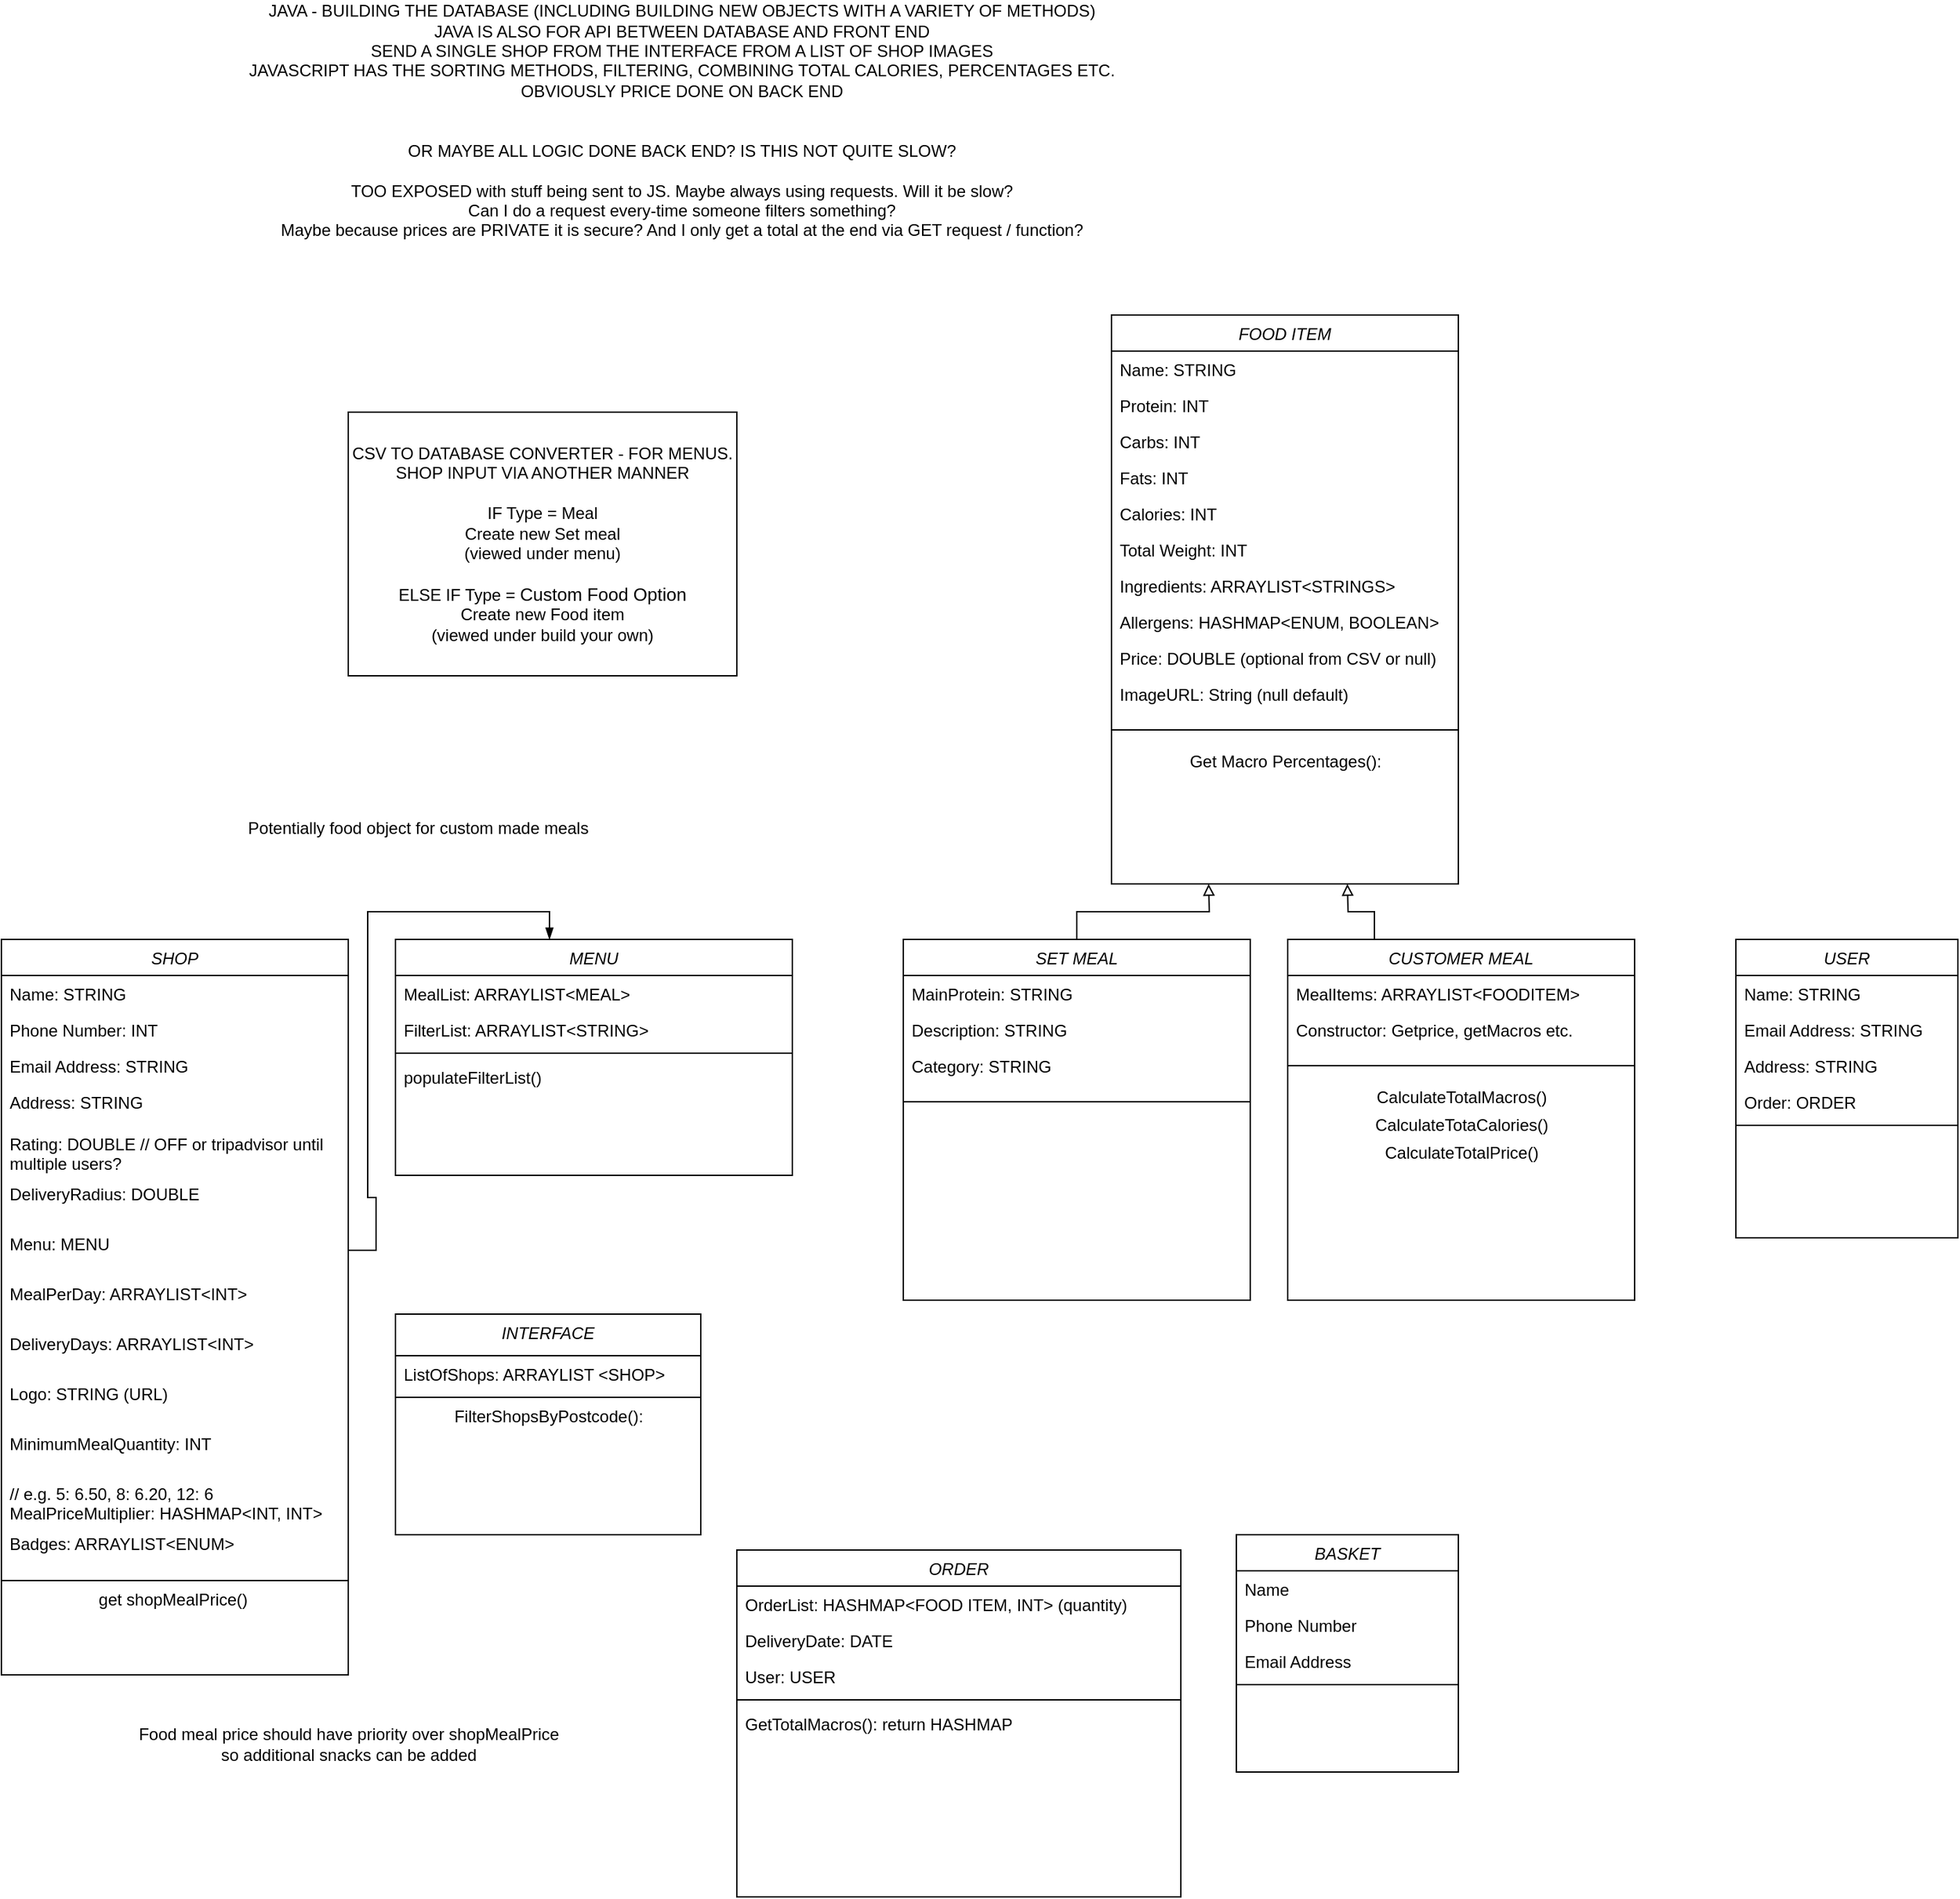 <mxfile version="14.6.13" type="device"><diagram id="C5RBs43oDa-KdzZeNtuy" name="Page-1"><mxGraphModel dx="946" dy="1762" grid="1" gridSize="10" guides="1" tooltips="1" connect="1" arrows="1" fold="1" page="1" pageScale="1" pageWidth="827" pageHeight="1169" math="0" shadow="0"><root><mxCell id="WIyWlLk6GJQsqaUBKTNV-0"/><mxCell id="WIyWlLk6GJQsqaUBKTNV-1" parent="WIyWlLk6GJQsqaUBKTNV-0"/><mxCell id="zkfFHV4jXpPFQw0GAbJ--0" value="SHOP" style="swimlane;fontStyle=2;align=center;verticalAlign=top;childLayout=stackLayout;horizontal=1;startSize=26;horizontalStack=0;resizeParent=1;resizeLast=0;collapsible=1;marginBottom=0;rounded=0;shadow=0;strokeWidth=1;" parent="WIyWlLk6GJQsqaUBKTNV-1" vertex="1"><mxGeometry x="20" y="120" width="250" height="530" as="geometry"><mxRectangle x="230" y="140" width="160" height="26" as="alternateBounds"/></mxGeometry></mxCell><mxCell id="zkfFHV4jXpPFQw0GAbJ--1" value="Name: STRING" style="text;align=left;verticalAlign=top;spacingLeft=4;spacingRight=4;overflow=hidden;rotatable=0;points=[[0,0.5],[1,0.5]];portConstraint=eastwest;" parent="zkfFHV4jXpPFQw0GAbJ--0" vertex="1"><mxGeometry y="26" width="250" height="26" as="geometry"/></mxCell><mxCell id="zkfFHV4jXpPFQw0GAbJ--2" value="Phone Number: INT" style="text;align=left;verticalAlign=top;spacingLeft=4;spacingRight=4;overflow=hidden;rotatable=0;points=[[0,0.5],[1,0.5]];portConstraint=eastwest;rounded=0;shadow=0;html=0;" parent="zkfFHV4jXpPFQw0GAbJ--0" vertex="1"><mxGeometry y="52" width="250" height="26" as="geometry"/></mxCell><mxCell id="zkfFHV4jXpPFQw0GAbJ--3" value="Email Address: STRING" style="text;align=left;verticalAlign=top;spacingLeft=4;spacingRight=4;overflow=hidden;rotatable=0;points=[[0,0.5],[1,0.5]];portConstraint=eastwest;rounded=0;shadow=0;html=0;" parent="zkfFHV4jXpPFQw0GAbJ--0" vertex="1"><mxGeometry y="78" width="250" height="26" as="geometry"/></mxCell><mxCell id="PbaU9yng1gaIBmZmr5lo-25" value="Address: STRING" style="text;align=left;verticalAlign=top;spacingLeft=4;spacingRight=4;overflow=hidden;rotatable=0;points=[[0,0.5],[1,0.5]];portConstraint=eastwest;rounded=0;shadow=0;html=0;" vertex="1" parent="zkfFHV4jXpPFQw0GAbJ--0"><mxGeometry y="104" width="250" height="30" as="geometry"/></mxCell><mxCell id="PbaU9yng1gaIBmZmr5lo-27" value="Rating: DOUBLE // OFF or tripadvisor until &#10;multiple users?" style="text;align=left;verticalAlign=top;spacingLeft=4;spacingRight=4;overflow=hidden;rotatable=0;points=[[0,0.5],[1,0.5]];portConstraint=eastwest;rounded=0;shadow=0;html=0;" vertex="1" parent="zkfFHV4jXpPFQw0GAbJ--0"><mxGeometry y="134" width="250" height="36" as="geometry"/></mxCell><mxCell id="PbaU9yng1gaIBmZmr5lo-30" value="DeliveryRadius: DOUBLE" style="text;align=left;verticalAlign=top;spacingLeft=4;spacingRight=4;overflow=hidden;rotatable=0;points=[[0,0.5],[1,0.5]];portConstraint=eastwest;rounded=0;shadow=0;html=0;" vertex="1" parent="zkfFHV4jXpPFQw0GAbJ--0"><mxGeometry y="170" width="250" height="36" as="geometry"/></mxCell><mxCell id="PbaU9yng1gaIBmZmr5lo-31" value="Menu: MENU" style="text;align=left;verticalAlign=top;spacingLeft=4;spacingRight=4;overflow=hidden;rotatable=0;points=[[0,0.5],[1,0.5]];portConstraint=eastwest;rounded=0;shadow=0;html=0;" vertex="1" parent="zkfFHV4jXpPFQw0GAbJ--0"><mxGeometry y="206" width="250" height="36" as="geometry"/></mxCell><mxCell id="PbaU9yng1gaIBmZmr5lo-33" value="MealPerDay: ARRAYLIST&lt;INT&gt;" style="text;align=left;verticalAlign=top;spacingLeft=4;spacingRight=4;overflow=hidden;rotatable=0;points=[[0,0.5],[1,0.5]];portConstraint=eastwest;rounded=0;shadow=0;html=0;" vertex="1" parent="zkfFHV4jXpPFQw0GAbJ--0"><mxGeometry y="242" width="250" height="36" as="geometry"/></mxCell><mxCell id="PbaU9yng1gaIBmZmr5lo-34" value="DeliveryDays: ARRAYLIST&lt;INT&gt;" style="text;align=left;verticalAlign=top;spacingLeft=4;spacingRight=4;overflow=hidden;rotatable=0;points=[[0,0.5],[1,0.5]];portConstraint=eastwest;rounded=0;shadow=0;html=0;" vertex="1" parent="zkfFHV4jXpPFQw0GAbJ--0"><mxGeometry y="278" width="250" height="36" as="geometry"/></mxCell><mxCell id="PbaU9yng1gaIBmZmr5lo-53" value="Logo: STRING (URL)" style="text;align=left;verticalAlign=top;spacingLeft=4;spacingRight=4;overflow=hidden;rotatable=0;points=[[0,0.5],[1,0.5]];portConstraint=eastwest;rounded=0;shadow=0;html=0;" vertex="1" parent="zkfFHV4jXpPFQw0GAbJ--0"><mxGeometry y="314" width="250" height="36" as="geometry"/></mxCell><mxCell id="PbaU9yng1gaIBmZmr5lo-70" value="MinimumMealQuantity: INT" style="text;align=left;verticalAlign=top;spacingLeft=4;spacingRight=4;overflow=hidden;rotatable=0;points=[[0,0.5],[1,0.5]];portConstraint=eastwest;rounded=0;shadow=0;html=0;" vertex="1" parent="zkfFHV4jXpPFQw0GAbJ--0"><mxGeometry y="350" width="250" height="36" as="geometry"/></mxCell><mxCell id="PbaU9yng1gaIBmZmr5lo-124" value="// e.g. 5: 6.50, 8: 6.20, 12: 6 &#10;MealPriceMultiplier: HASHMAP&lt;INT, INT&gt;" style="text;align=left;verticalAlign=top;spacingLeft=4;spacingRight=4;overflow=hidden;rotatable=0;points=[[0,0.5],[1,0.5]];portConstraint=eastwest;rounded=0;shadow=0;html=0;" vertex="1" parent="zkfFHV4jXpPFQw0GAbJ--0"><mxGeometry y="386" width="250" height="36" as="geometry"/></mxCell><mxCell id="PbaU9yng1gaIBmZmr5lo-126" value="Badges: ARRAYLIST&lt;ENUM&gt;" style="text;align=left;verticalAlign=top;spacingLeft=4;spacingRight=4;overflow=hidden;rotatable=0;points=[[0,0.5],[1,0.5]];portConstraint=eastwest;rounded=0;shadow=0;html=0;" vertex="1" parent="zkfFHV4jXpPFQw0GAbJ--0"><mxGeometry y="422" width="250" height="36" as="geometry"/></mxCell><mxCell id="zkfFHV4jXpPFQw0GAbJ--4" value="" style="line;html=1;strokeWidth=1;align=left;verticalAlign=middle;spacingTop=-1;spacingLeft=3;spacingRight=3;rotatable=0;labelPosition=right;points=[];portConstraint=eastwest;" parent="zkfFHV4jXpPFQw0GAbJ--0" vertex="1"><mxGeometry y="458" width="250" height="8" as="geometry"/></mxCell><mxCell id="PbaU9yng1gaIBmZmr5lo-136" value="get shopMealPrice()&amp;nbsp;" style="text;html=1;align=center;verticalAlign=middle;resizable=0;points=[];autosize=1;strokeColor=none;" vertex="1" parent="zkfFHV4jXpPFQw0GAbJ--0"><mxGeometry y="466" width="250" height="20" as="geometry"/></mxCell><mxCell id="PbaU9yng1gaIBmZmr5lo-121" style="edgeStyle=orthogonalEdgeStyle;rounded=0;orthogonalLoop=1;jettySize=auto;html=1;exitX=0.5;exitY=0;exitDx=0;exitDy=0;endArrow=block;endFill=0;" edge="1" parent="WIyWlLk6GJQsqaUBKTNV-1" source="PbaU9yng1gaIBmZmr5lo-0"><mxGeometry relative="1" as="geometry"><mxPoint x="890" y="80" as="targetPoint"/></mxGeometry></mxCell><mxCell id="PbaU9yng1gaIBmZmr5lo-0" value="SET MEAL" style="swimlane;fontStyle=2;align=center;verticalAlign=top;childLayout=stackLayout;horizontal=1;startSize=26;horizontalStack=0;resizeParent=1;resizeLast=0;collapsible=1;marginBottom=0;rounded=0;shadow=0;strokeWidth=1;" vertex="1" parent="WIyWlLk6GJQsqaUBKTNV-1"><mxGeometry x="670" y="120" width="250" height="260" as="geometry"><mxRectangle x="440" y="119" width="160" height="26" as="alternateBounds"/></mxGeometry></mxCell><mxCell id="PbaU9yng1gaIBmZmr5lo-1" value="MainProtein: STRING " style="text;align=left;verticalAlign=top;spacingLeft=4;spacingRight=4;overflow=hidden;rotatable=0;points=[[0,0.5],[1,0.5]];portConstraint=eastwest;" vertex="1" parent="PbaU9yng1gaIBmZmr5lo-0"><mxGeometry y="26" width="250" height="26" as="geometry"/></mxCell><mxCell id="PbaU9yng1gaIBmZmr5lo-2" value="Description: STRING" style="text;align=left;verticalAlign=top;spacingLeft=4;spacingRight=4;overflow=hidden;rotatable=0;points=[[0,0.5],[1,0.5]];portConstraint=eastwest;rounded=0;shadow=0;html=0;" vertex="1" parent="PbaU9yng1gaIBmZmr5lo-0"><mxGeometry y="52" width="250" height="26" as="geometry"/></mxCell><mxCell id="PbaU9yng1gaIBmZmr5lo-135" value="Category: STRING" style="text;align=left;verticalAlign=top;spacingLeft=4;spacingRight=4;overflow=hidden;rotatable=0;points=[[0,0.5],[1,0.5]];portConstraint=eastwest;rounded=0;shadow=0;html=0;" vertex="1" parent="PbaU9yng1gaIBmZmr5lo-0"><mxGeometry y="78" width="250" height="26" as="geometry"/></mxCell><mxCell id="PbaU9yng1gaIBmZmr5lo-4" value="" style="line;html=1;strokeWidth=1;align=left;verticalAlign=middle;spacingTop=-1;spacingLeft=3;spacingRight=3;rotatable=0;labelPosition=right;points=[];portConstraint=eastwest;" vertex="1" parent="PbaU9yng1gaIBmZmr5lo-0"><mxGeometry y="104" width="250" height="26" as="geometry"/></mxCell><mxCell id="PbaU9yng1gaIBmZmr5lo-6" value="BASKET" style="swimlane;fontStyle=2;align=center;verticalAlign=top;childLayout=stackLayout;horizontal=1;startSize=26;horizontalStack=0;resizeParent=1;resizeLast=0;collapsible=1;marginBottom=0;rounded=0;shadow=0;strokeWidth=1;" vertex="1" parent="WIyWlLk6GJQsqaUBKTNV-1"><mxGeometry x="910" y="549" width="160" height="171" as="geometry"><mxRectangle x="230" y="140" width="160" height="26" as="alternateBounds"/></mxGeometry></mxCell><mxCell id="PbaU9yng1gaIBmZmr5lo-7" value="Name" style="text;align=left;verticalAlign=top;spacingLeft=4;spacingRight=4;overflow=hidden;rotatable=0;points=[[0,0.5],[1,0.5]];portConstraint=eastwest;" vertex="1" parent="PbaU9yng1gaIBmZmr5lo-6"><mxGeometry y="26" width="160" height="26" as="geometry"/></mxCell><mxCell id="PbaU9yng1gaIBmZmr5lo-8" value="Phone Number" style="text;align=left;verticalAlign=top;spacingLeft=4;spacingRight=4;overflow=hidden;rotatable=0;points=[[0,0.5],[1,0.5]];portConstraint=eastwest;rounded=0;shadow=0;html=0;" vertex="1" parent="PbaU9yng1gaIBmZmr5lo-6"><mxGeometry y="52" width="160" height="26" as="geometry"/></mxCell><mxCell id="PbaU9yng1gaIBmZmr5lo-9" value="Email Address" style="text;align=left;verticalAlign=top;spacingLeft=4;spacingRight=4;overflow=hidden;rotatable=0;points=[[0,0.5],[1,0.5]];portConstraint=eastwest;rounded=0;shadow=0;html=0;" vertex="1" parent="PbaU9yng1gaIBmZmr5lo-6"><mxGeometry y="78" width="160" height="26" as="geometry"/></mxCell><mxCell id="PbaU9yng1gaIBmZmr5lo-10" value="" style="line;html=1;strokeWidth=1;align=left;verticalAlign=middle;spacingTop=-1;spacingLeft=3;spacingRight=3;rotatable=0;labelPosition=right;points=[];portConstraint=eastwest;" vertex="1" parent="PbaU9yng1gaIBmZmr5lo-6"><mxGeometry y="104" width="160" height="8" as="geometry"/></mxCell><mxCell id="PbaU9yng1gaIBmZmr5lo-12" value="ORDER" style="swimlane;fontStyle=2;align=center;verticalAlign=top;childLayout=stackLayout;horizontal=1;startSize=26;horizontalStack=0;resizeParent=1;resizeLast=0;collapsible=1;marginBottom=0;rounded=0;shadow=0;strokeWidth=1;" vertex="1" parent="WIyWlLk6GJQsqaUBKTNV-1"><mxGeometry x="550" y="560" width="320" height="250" as="geometry"><mxRectangle x="230" y="140" width="160" height="26" as="alternateBounds"/></mxGeometry></mxCell><mxCell id="PbaU9yng1gaIBmZmr5lo-13" value="OrderList: HASHMAP&lt;FOOD ITEM, INT&gt; (quantity)" style="text;align=left;verticalAlign=top;spacingLeft=4;spacingRight=4;overflow=hidden;rotatable=0;points=[[0,0.5],[1,0.5]];portConstraint=eastwest;" vertex="1" parent="PbaU9yng1gaIBmZmr5lo-12"><mxGeometry y="26" width="320" height="26" as="geometry"/></mxCell><mxCell id="PbaU9yng1gaIBmZmr5lo-14" value="DeliveryDate: DATE" style="text;align=left;verticalAlign=top;spacingLeft=4;spacingRight=4;overflow=hidden;rotatable=0;points=[[0,0.5],[1,0.5]];portConstraint=eastwest;rounded=0;shadow=0;html=0;" vertex="1" parent="PbaU9yng1gaIBmZmr5lo-12"><mxGeometry y="52" width="320" height="26" as="geometry"/></mxCell><mxCell id="PbaU9yng1gaIBmZmr5lo-15" value="User: USER" style="text;align=left;verticalAlign=top;spacingLeft=4;spacingRight=4;overflow=hidden;rotatable=0;points=[[0,0.5],[1,0.5]];portConstraint=eastwest;rounded=0;shadow=0;html=0;" vertex="1" parent="PbaU9yng1gaIBmZmr5lo-12"><mxGeometry y="78" width="320" height="26" as="geometry"/></mxCell><mxCell id="PbaU9yng1gaIBmZmr5lo-16" value="" style="line;html=1;strokeWidth=1;align=left;verticalAlign=middle;spacingTop=-1;spacingLeft=3;spacingRight=3;rotatable=0;labelPosition=right;points=[];portConstraint=eastwest;" vertex="1" parent="PbaU9yng1gaIBmZmr5lo-12"><mxGeometry y="104" width="320" height="8" as="geometry"/></mxCell><mxCell id="PbaU9yng1gaIBmZmr5lo-17" value="GetTotalMacros(): return HASHMAP" style="text;align=left;verticalAlign=top;spacingLeft=4;spacingRight=4;overflow=hidden;rotatable=0;points=[[0,0.5],[1,0.5]];portConstraint=eastwest;" vertex="1" parent="PbaU9yng1gaIBmZmr5lo-12"><mxGeometry y="112" width="320" height="26" as="geometry"/></mxCell><mxCell id="PbaU9yng1gaIBmZmr5lo-19" value="USER" style="swimlane;fontStyle=2;align=center;verticalAlign=top;childLayout=stackLayout;horizontal=1;startSize=26;horizontalStack=0;resizeParent=1;resizeLast=0;collapsible=1;marginBottom=0;rounded=0;shadow=0;strokeWidth=1;" vertex="1" parent="WIyWlLk6GJQsqaUBKTNV-1"><mxGeometry x="1270" y="120" width="160" height="215" as="geometry"><mxRectangle x="230" y="140" width="160" height="26" as="alternateBounds"/></mxGeometry></mxCell><mxCell id="PbaU9yng1gaIBmZmr5lo-20" value="Name: STRING" style="text;align=left;verticalAlign=top;spacingLeft=4;spacingRight=4;overflow=hidden;rotatable=0;points=[[0,0.5],[1,0.5]];portConstraint=eastwest;" vertex="1" parent="PbaU9yng1gaIBmZmr5lo-19"><mxGeometry y="26" width="160" height="26" as="geometry"/></mxCell><mxCell id="PbaU9yng1gaIBmZmr5lo-21" value="Email Address: STRING" style="text;align=left;verticalAlign=top;spacingLeft=4;spacingRight=4;overflow=hidden;rotatable=0;points=[[0,0.5],[1,0.5]];portConstraint=eastwest;rounded=0;shadow=0;html=0;" vertex="1" parent="PbaU9yng1gaIBmZmr5lo-19"><mxGeometry y="52" width="160" height="26" as="geometry"/></mxCell><mxCell id="PbaU9yng1gaIBmZmr5lo-22" value="Address: STRING" style="text;align=left;verticalAlign=top;spacingLeft=4;spacingRight=4;overflow=hidden;rotatable=0;points=[[0,0.5],[1,0.5]];portConstraint=eastwest;rounded=0;shadow=0;html=0;" vertex="1" parent="PbaU9yng1gaIBmZmr5lo-19"><mxGeometry y="78" width="160" height="26" as="geometry"/></mxCell><mxCell id="PbaU9yng1gaIBmZmr5lo-56" value="Order: ORDER" style="text;align=left;verticalAlign=top;spacingLeft=4;spacingRight=4;overflow=hidden;rotatable=0;points=[[0,0.5],[1,0.5]];portConstraint=eastwest;rounded=0;shadow=0;html=0;" vertex="1" parent="PbaU9yng1gaIBmZmr5lo-19"><mxGeometry y="104" width="160" height="26" as="geometry"/></mxCell><mxCell id="PbaU9yng1gaIBmZmr5lo-23" value="" style="line;html=1;strokeWidth=1;align=left;verticalAlign=middle;spacingTop=-1;spacingLeft=3;spacingRight=3;rotatable=0;labelPosition=right;points=[];portConstraint=eastwest;" vertex="1" parent="PbaU9yng1gaIBmZmr5lo-19"><mxGeometry y="130" width="160" height="8" as="geometry"/></mxCell><mxCell id="PbaU9yng1gaIBmZmr5lo-32" value="Potentially food object for custom made meals" style="text;html=1;align=center;verticalAlign=middle;resizable=0;points=[];autosize=1;strokeColor=none;" vertex="1" parent="WIyWlLk6GJQsqaUBKTNV-1"><mxGeometry x="190" y="30" width="260" height="20" as="geometry"/></mxCell><mxCell id="PbaU9yng1gaIBmZmr5lo-36" value="MENU" style="swimlane;fontStyle=2;align=center;verticalAlign=top;childLayout=stackLayout;horizontal=1;startSize=26;horizontalStack=0;resizeParent=1;resizeLast=0;collapsible=1;marginBottom=0;rounded=0;shadow=0;strokeWidth=1;" vertex="1" parent="WIyWlLk6GJQsqaUBKTNV-1"><mxGeometry x="304" y="120" width="286" height="170" as="geometry"><mxRectangle x="440" y="119" width="160" height="26" as="alternateBounds"/></mxGeometry></mxCell><mxCell id="PbaU9yng1gaIBmZmr5lo-37" value="MealList: ARRAYLIST&lt;MEAL&gt;" style="text;align=left;verticalAlign=top;spacingLeft=4;spacingRight=4;overflow=hidden;rotatable=0;points=[[0,0.5],[1,0.5]];portConstraint=eastwest;" vertex="1" parent="PbaU9yng1gaIBmZmr5lo-36"><mxGeometry y="26" width="286" height="26" as="geometry"/></mxCell><mxCell id="PbaU9yng1gaIBmZmr5lo-54" value="FilterList: ARRAYLIST&lt;STRING&gt;" style="text;align=left;verticalAlign=top;spacingLeft=4;spacingRight=4;overflow=hidden;rotatable=0;points=[[0,0.5],[1,0.5]];portConstraint=eastwest;" vertex="1" parent="PbaU9yng1gaIBmZmr5lo-36"><mxGeometry y="52" width="286" height="26" as="geometry"/></mxCell><mxCell id="PbaU9yng1gaIBmZmr5lo-40" value="" style="line;html=1;strokeWidth=1;align=left;verticalAlign=middle;spacingTop=-1;spacingLeft=3;spacingRight=3;rotatable=0;labelPosition=right;points=[];portConstraint=eastwest;" vertex="1" parent="PbaU9yng1gaIBmZmr5lo-36"><mxGeometry y="78" width="286" height="8" as="geometry"/></mxCell><mxCell id="PbaU9yng1gaIBmZmr5lo-41" value="populateFilterList()" style="text;align=left;verticalAlign=top;spacingLeft=4;spacingRight=4;overflow=hidden;rotatable=0;points=[[0,0.5],[1,0.5]];portConstraint=eastwest;" vertex="1" parent="PbaU9yng1gaIBmZmr5lo-36"><mxGeometry y="86" width="286" height="48" as="geometry"/></mxCell><mxCell id="PbaU9yng1gaIBmZmr5lo-44" value="INTERFACE" style="swimlane;fontStyle=2;align=center;verticalAlign=top;childLayout=stackLayout;horizontal=1;startSize=30;horizontalStack=0;resizeParent=1;resizeLast=0;collapsible=1;marginBottom=0;rounded=0;shadow=0;strokeWidth=1;" vertex="1" parent="WIyWlLk6GJQsqaUBKTNV-1"><mxGeometry x="304" y="390" width="220" height="159" as="geometry"><mxRectangle x="230" y="140" width="160" height="26" as="alternateBounds"/></mxGeometry></mxCell><mxCell id="PbaU9yng1gaIBmZmr5lo-45" value="ListOfShops: ARRAYLIST &lt;SHOP&gt;" style="text;align=left;verticalAlign=top;spacingLeft=4;spacingRight=4;overflow=hidden;rotatable=0;points=[[0,0.5],[1,0.5]];portConstraint=eastwest;" vertex="1" parent="PbaU9yng1gaIBmZmr5lo-44"><mxGeometry y="30" width="220" height="26" as="geometry"/></mxCell><mxCell id="PbaU9yng1gaIBmZmr5lo-51" value="" style="line;html=1;strokeWidth=1;align=left;verticalAlign=middle;spacingTop=-1;spacingLeft=3;spacingRight=3;rotatable=0;labelPosition=right;points=[];portConstraint=eastwest;" vertex="1" parent="PbaU9yng1gaIBmZmr5lo-44"><mxGeometry y="56" width="220" height="8" as="geometry"/></mxCell><mxCell id="PbaU9yng1gaIBmZmr5lo-52" value="FilterShopsByPostcode():" style="text;html=1;align=center;verticalAlign=middle;resizable=0;points=[];autosize=1;strokeColor=none;" vertex="1" parent="PbaU9yng1gaIBmZmr5lo-44"><mxGeometry y="64" width="220" height="20" as="geometry"/></mxCell><mxCell id="PbaU9yng1gaIBmZmr5lo-123" style="edgeStyle=orthogonalEdgeStyle;rounded=0;orthogonalLoop=1;jettySize=auto;html=1;exitX=0.25;exitY=0;exitDx=0;exitDy=0;endArrow=block;endFill=0;" edge="1" parent="WIyWlLk6GJQsqaUBKTNV-1" source="PbaU9yng1gaIBmZmr5lo-72"><mxGeometry relative="1" as="geometry"><mxPoint x="990" y="80" as="targetPoint"/></mxGeometry></mxCell><mxCell id="PbaU9yng1gaIBmZmr5lo-72" value="CUSTOMER MEAL" style="swimlane;fontStyle=2;align=center;verticalAlign=top;childLayout=stackLayout;horizontal=1;startSize=26;horizontalStack=0;resizeParent=1;resizeLast=0;collapsible=1;marginBottom=0;rounded=0;shadow=0;strokeWidth=1;" vertex="1" parent="WIyWlLk6GJQsqaUBKTNV-1"><mxGeometry x="947" y="120" width="250" height="260" as="geometry"><mxRectangle x="440" y="119" width="160" height="26" as="alternateBounds"/></mxGeometry></mxCell><mxCell id="PbaU9yng1gaIBmZmr5lo-83" value="MealItems: ARRAYLIST&lt;FOODITEM&gt;" style="text;align=left;verticalAlign=top;spacingLeft=4;spacingRight=4;overflow=hidden;rotatable=0;points=[[0,0.5],[1,0.5]];portConstraint=eastwest;rounded=0;shadow=0;html=0;" vertex="1" parent="PbaU9yng1gaIBmZmr5lo-72"><mxGeometry y="26" width="250" height="26" as="geometry"/></mxCell><mxCell id="PbaU9yng1gaIBmZmr5lo-119" value="Constructor: Getprice, getMacros etc." style="text;align=left;verticalAlign=top;spacingLeft=4;spacingRight=4;overflow=hidden;rotatable=0;points=[[0,0.5],[1,0.5]];portConstraint=eastwest;rounded=0;shadow=0;html=0;" vertex="1" parent="PbaU9yng1gaIBmZmr5lo-72"><mxGeometry y="52" width="250" height="26" as="geometry"/></mxCell><mxCell id="PbaU9yng1gaIBmZmr5lo-84" value="" style="line;html=1;strokeWidth=1;align=left;verticalAlign=middle;spacingTop=-1;spacingLeft=3;spacingRight=3;rotatable=0;labelPosition=right;points=[];portConstraint=eastwest;" vertex="1" parent="PbaU9yng1gaIBmZmr5lo-72"><mxGeometry y="78" width="250" height="26" as="geometry"/></mxCell><mxCell id="PbaU9yng1gaIBmZmr5lo-85" value="CalculateTotalMacros()" style="text;html=1;align=center;verticalAlign=middle;resizable=0;points=[];autosize=1;strokeColor=none;" vertex="1" parent="PbaU9yng1gaIBmZmr5lo-72"><mxGeometry y="104" width="250" height="20" as="geometry"/></mxCell><mxCell id="PbaU9yng1gaIBmZmr5lo-117" value="CalculateTotaCalories()" style="text;html=1;align=center;verticalAlign=middle;resizable=0;points=[];autosize=1;strokeColor=none;" vertex="1" parent="PbaU9yng1gaIBmZmr5lo-72"><mxGeometry y="124" width="250" height="20" as="geometry"/></mxCell><mxCell id="PbaU9yng1gaIBmZmr5lo-118" value="CalculateTotalPrice()" style="text;html=1;align=center;verticalAlign=middle;resizable=0;points=[];autosize=1;strokeColor=none;" vertex="1" parent="PbaU9yng1gaIBmZmr5lo-72"><mxGeometry y="144" width="250" height="20" as="geometry"/></mxCell><mxCell id="PbaU9yng1gaIBmZmr5lo-101" value="FOOD ITEM" style="swimlane;fontStyle=2;align=center;verticalAlign=top;childLayout=stackLayout;horizontal=1;startSize=26;horizontalStack=0;resizeParent=1;resizeLast=0;collapsible=1;marginBottom=0;rounded=0;shadow=0;strokeWidth=1;" vertex="1" parent="WIyWlLk6GJQsqaUBKTNV-1"><mxGeometry x="820" y="-330" width="250" height="410" as="geometry"><mxRectangle x="440" y="119" width="160" height="26" as="alternateBounds"/></mxGeometry></mxCell><mxCell id="PbaU9yng1gaIBmZmr5lo-102" value="Name: STRING" style="text;align=left;verticalAlign=top;spacingLeft=4;spacingRight=4;overflow=hidden;rotatable=0;points=[[0,0.5],[1,0.5]];portConstraint=eastwest;" vertex="1" parent="PbaU9yng1gaIBmZmr5lo-101"><mxGeometry y="26" width="250" height="26" as="geometry"/></mxCell><mxCell id="PbaU9yng1gaIBmZmr5lo-103" value="Protein: INT" style="text;align=left;verticalAlign=top;spacingLeft=4;spacingRight=4;overflow=hidden;rotatable=0;points=[[0,0.5],[1,0.5]];portConstraint=eastwest;" vertex="1" parent="PbaU9yng1gaIBmZmr5lo-101"><mxGeometry y="52" width="250" height="26" as="geometry"/></mxCell><mxCell id="PbaU9yng1gaIBmZmr5lo-104" value="Carbs: INT" style="text;align=left;verticalAlign=top;spacingLeft=4;spacingRight=4;overflow=hidden;rotatable=0;points=[[0,0.5],[1,0.5]];portConstraint=eastwest;rounded=0;shadow=0;html=0;" vertex="1" parent="PbaU9yng1gaIBmZmr5lo-101"><mxGeometry y="78" width="250" height="26" as="geometry"/></mxCell><mxCell id="PbaU9yng1gaIBmZmr5lo-105" value="Fats: INT" style="text;align=left;verticalAlign=top;spacingLeft=4;spacingRight=4;overflow=hidden;rotatable=0;points=[[0,0.5],[1,0.5]];portConstraint=eastwest;rounded=0;shadow=0;html=0;" vertex="1" parent="PbaU9yng1gaIBmZmr5lo-101"><mxGeometry y="104" width="250" height="26" as="geometry"/></mxCell><mxCell id="PbaU9yng1gaIBmZmr5lo-106" value="Calories: INT" style="text;align=left;verticalAlign=top;spacingLeft=4;spacingRight=4;overflow=hidden;rotatable=0;points=[[0,0.5],[1,0.5]];portConstraint=eastwest;rounded=0;shadow=0;html=0;" vertex="1" parent="PbaU9yng1gaIBmZmr5lo-101"><mxGeometry y="130" width="250" height="26" as="geometry"/></mxCell><mxCell id="PbaU9yng1gaIBmZmr5lo-107" value="Total Weight: INT" style="text;align=left;verticalAlign=top;spacingLeft=4;spacingRight=4;overflow=hidden;rotatable=0;points=[[0,0.5],[1,0.5]];portConstraint=eastwest;rounded=0;shadow=0;html=0;" vertex="1" parent="PbaU9yng1gaIBmZmr5lo-101"><mxGeometry y="156" width="250" height="26" as="geometry"/></mxCell><mxCell id="PbaU9yng1gaIBmZmr5lo-77" value="Ingredients: ARRAYLIST&lt;STRINGS&gt;" style="text;align=left;verticalAlign=top;spacingLeft=4;spacingRight=4;overflow=hidden;rotatable=0;points=[[0,0.5],[1,0.5]];portConstraint=eastwest;rounded=0;shadow=0;html=0;" vertex="1" parent="PbaU9yng1gaIBmZmr5lo-101"><mxGeometry y="182" width="250" height="26" as="geometry"/></mxCell><mxCell id="PbaU9yng1gaIBmZmr5lo-57" value="Allergens: HASHMAP&lt;ENUM, BOOLEAN&gt;" style="text;align=left;verticalAlign=top;spacingLeft=4;spacingRight=4;overflow=hidden;rotatable=0;points=[[0,0.5],[1,0.5]];portConstraint=eastwest;rounded=0;shadow=0;html=0;" vertex="1" parent="PbaU9yng1gaIBmZmr5lo-101"><mxGeometry y="208" width="250" height="26" as="geometry"/></mxCell><mxCell id="PbaU9yng1gaIBmZmr5lo-115" value="Price: DOUBLE (optional from CSV or null)" style="text;align=left;verticalAlign=top;spacingLeft=4;spacingRight=4;overflow=hidden;rotatable=0;points=[[0,0.5],[1,0.5]];portConstraint=eastwest;rounded=0;shadow=0;html=0;" vertex="1" parent="PbaU9yng1gaIBmZmr5lo-101"><mxGeometry y="234" width="250" height="26" as="geometry"/></mxCell><mxCell id="PbaU9yng1gaIBmZmr5lo-116" value="ImageURL: String (null default)" style="text;align=left;verticalAlign=top;spacingLeft=4;spacingRight=4;overflow=hidden;rotatable=0;points=[[0,0.5],[1,0.5]];portConstraint=eastwest;rounded=0;shadow=0;html=0;" vertex="1" parent="PbaU9yng1gaIBmZmr5lo-101"><mxGeometry y="260" width="250" height="26" as="geometry"/></mxCell><mxCell id="PbaU9yng1gaIBmZmr5lo-113" value="" style="line;html=1;strokeWidth=1;align=left;verticalAlign=middle;spacingTop=-1;spacingLeft=3;spacingRight=3;rotatable=0;labelPosition=right;points=[];portConstraint=eastwest;" vertex="1" parent="PbaU9yng1gaIBmZmr5lo-101"><mxGeometry y="286" width="250" height="26" as="geometry"/></mxCell><mxCell id="PbaU9yng1gaIBmZmr5lo-114" value="Get Macro Percentages():" style="text;html=1;align=center;verticalAlign=middle;resizable=0;points=[];autosize=1;strokeColor=none;" vertex="1" parent="PbaU9yng1gaIBmZmr5lo-101"><mxGeometry y="312" width="250" height="20" as="geometry"/></mxCell><mxCell id="PbaU9yng1gaIBmZmr5lo-125" value="CSV TO DATABASE CONVERTER - FOR MENUS.&lt;br&gt;SHOP INPUT VIA ANOTHER MANNER&lt;br&gt;&lt;br&gt;IF Type = Meal&lt;br&gt;Create new Set meal&lt;br&gt;(viewed under menu)&lt;br&gt;&lt;br&gt;ELSE IF Type =&amp;nbsp;&lt;span style=&quot;font-family: &amp;#34;arial&amp;#34; ; font-size: 13px ; text-align: left ; background-color: rgb(255 , 255 , 255)&quot;&gt;Custom Food Option&lt;br&gt;&lt;/span&gt;Create new Food item&lt;br&gt;(viewed under build your own)" style="rounded=0;whiteSpace=wrap;html=1;" vertex="1" parent="WIyWlLk6GJQsqaUBKTNV-1"><mxGeometry x="270" y="-260" width="280" height="190" as="geometry"/></mxCell><mxCell id="PbaU9yng1gaIBmZmr5lo-133" style="edgeStyle=orthogonalEdgeStyle;rounded=0;orthogonalLoop=1;jettySize=auto;html=1;exitX=1;exitY=0.5;exitDx=0;exitDy=0;entryX=0.388;entryY=0;entryDx=0;entryDy=0;entryPerimeter=0;endArrow=blockThin;endFill=1;" edge="1" parent="WIyWlLk6GJQsqaUBKTNV-1" source="PbaU9yng1gaIBmZmr5lo-31" target="PbaU9yng1gaIBmZmr5lo-36"><mxGeometry relative="1" as="geometry"/></mxCell><mxCell id="PbaU9yng1gaIBmZmr5lo-134" value="JAVA - BUILDING THE DATABASE (INCLUDING BUILDING NEW OBJECTS WITH A VARIETY OF METHODS)&lt;br&gt;JAVA IS ALSO FOR API BETWEEN DATABASE AND FRONT END&lt;br&gt;SEND A SINGLE SHOP FROM THE INTERFACE FROM A LIST OF SHOP IMAGES&lt;br&gt;JAVASCRIPT HAS THE SORTING METHODS, FILTERING, COMBINING TOTAL CALORIES, PERCENTAGES ETC.&lt;br&gt;OBVIOUSLY PRICE DONE ON BACK END&lt;br&gt;&lt;br&gt;&lt;br&gt;OR MAYBE ALL LOGIC DONE BACK END? IS THIS NOT QUITE SLOW?&lt;br&gt;&lt;br&gt;TOO EXPOSED with stuff being sent to JS. Maybe always using requests. Will it be slow?&lt;br&gt;Can I do a request every-time someone filters something?&lt;br&gt;Maybe because prices are PRIVATE it is secure? And I only get a total at the end via GET request / function?" style="text;html=1;align=center;verticalAlign=middle;resizable=0;points=[];autosize=1;strokeColor=none;" vertex="1" parent="WIyWlLk6GJQsqaUBKTNV-1"><mxGeometry x="190" y="-555" width="640" height="170" as="geometry"/></mxCell><mxCell id="PbaU9yng1gaIBmZmr5lo-137" value="Food meal price should have priority over shopMealPrice&lt;br&gt;so additional snacks can be added" style="text;html=1;align=center;verticalAlign=middle;resizable=0;points=[];autosize=1;strokeColor=none;" vertex="1" parent="WIyWlLk6GJQsqaUBKTNV-1"><mxGeometry x="110" y="685" width="320" height="30" as="geometry"/></mxCell></root></mxGraphModel></diagram></mxfile>
